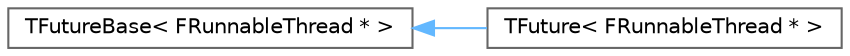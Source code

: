 digraph "Graphical Class Hierarchy"
{
 // INTERACTIVE_SVG=YES
 // LATEX_PDF_SIZE
  bgcolor="transparent";
  edge [fontname=Helvetica,fontsize=10,labelfontname=Helvetica,labelfontsize=10];
  node [fontname=Helvetica,fontsize=10,shape=box,height=0.2,width=0.4];
  rankdir="LR";
  Node0 [id="Node000000",label="TFutureBase\< FRunnableThread * \>",height=0.2,width=0.4,color="grey40", fillcolor="white", style="filled",URL="$d1/d71/classTFutureBase.html",tooltip=" "];
  Node0 -> Node1 [id="edge6337_Node000000_Node000001",dir="back",color="steelblue1",style="solid",tooltip=" "];
  Node1 [id="Node000001",label="TFuture\< FRunnableThread * \>",height=0.2,width=0.4,color="grey40", fillcolor="white", style="filled",URL="$df/d43/classTFuture.html",tooltip=" "];
}
